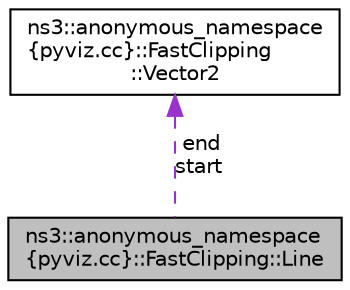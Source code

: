 digraph "ns3::anonymous_namespace{pyviz.cc}::FastClipping::Line"
{
 // LATEX_PDF_SIZE
  edge [fontname="Helvetica",fontsize="10",labelfontname="Helvetica",labelfontsize="10"];
  node [fontname="Helvetica",fontsize="10",shape=record];
  Node1 [label="ns3::anonymous_namespace\l\{pyviz.cc\}::FastClipping::Line",height=0.2,width=0.4,color="black", fillcolor="grey75", style="filled", fontcolor="black",tooltip="Line structure."];
  Node2 -> Node1 [dir="back",color="darkorchid3",fontsize="10",style="dashed",label=" end\nstart" ,fontname="Helvetica"];
  Node2 [label="ns3::anonymous_namespace\l\{pyviz.cc\}::FastClipping\l::Vector2",height=0.2,width=0.4,color="black", fillcolor="white", style="filled",URL="$structns3_1_1anonymous__namespace_02pyviz_8cc_03_1_1_fast_clipping_1_1_vector2.html",tooltip="Vector2 structure."];
}

